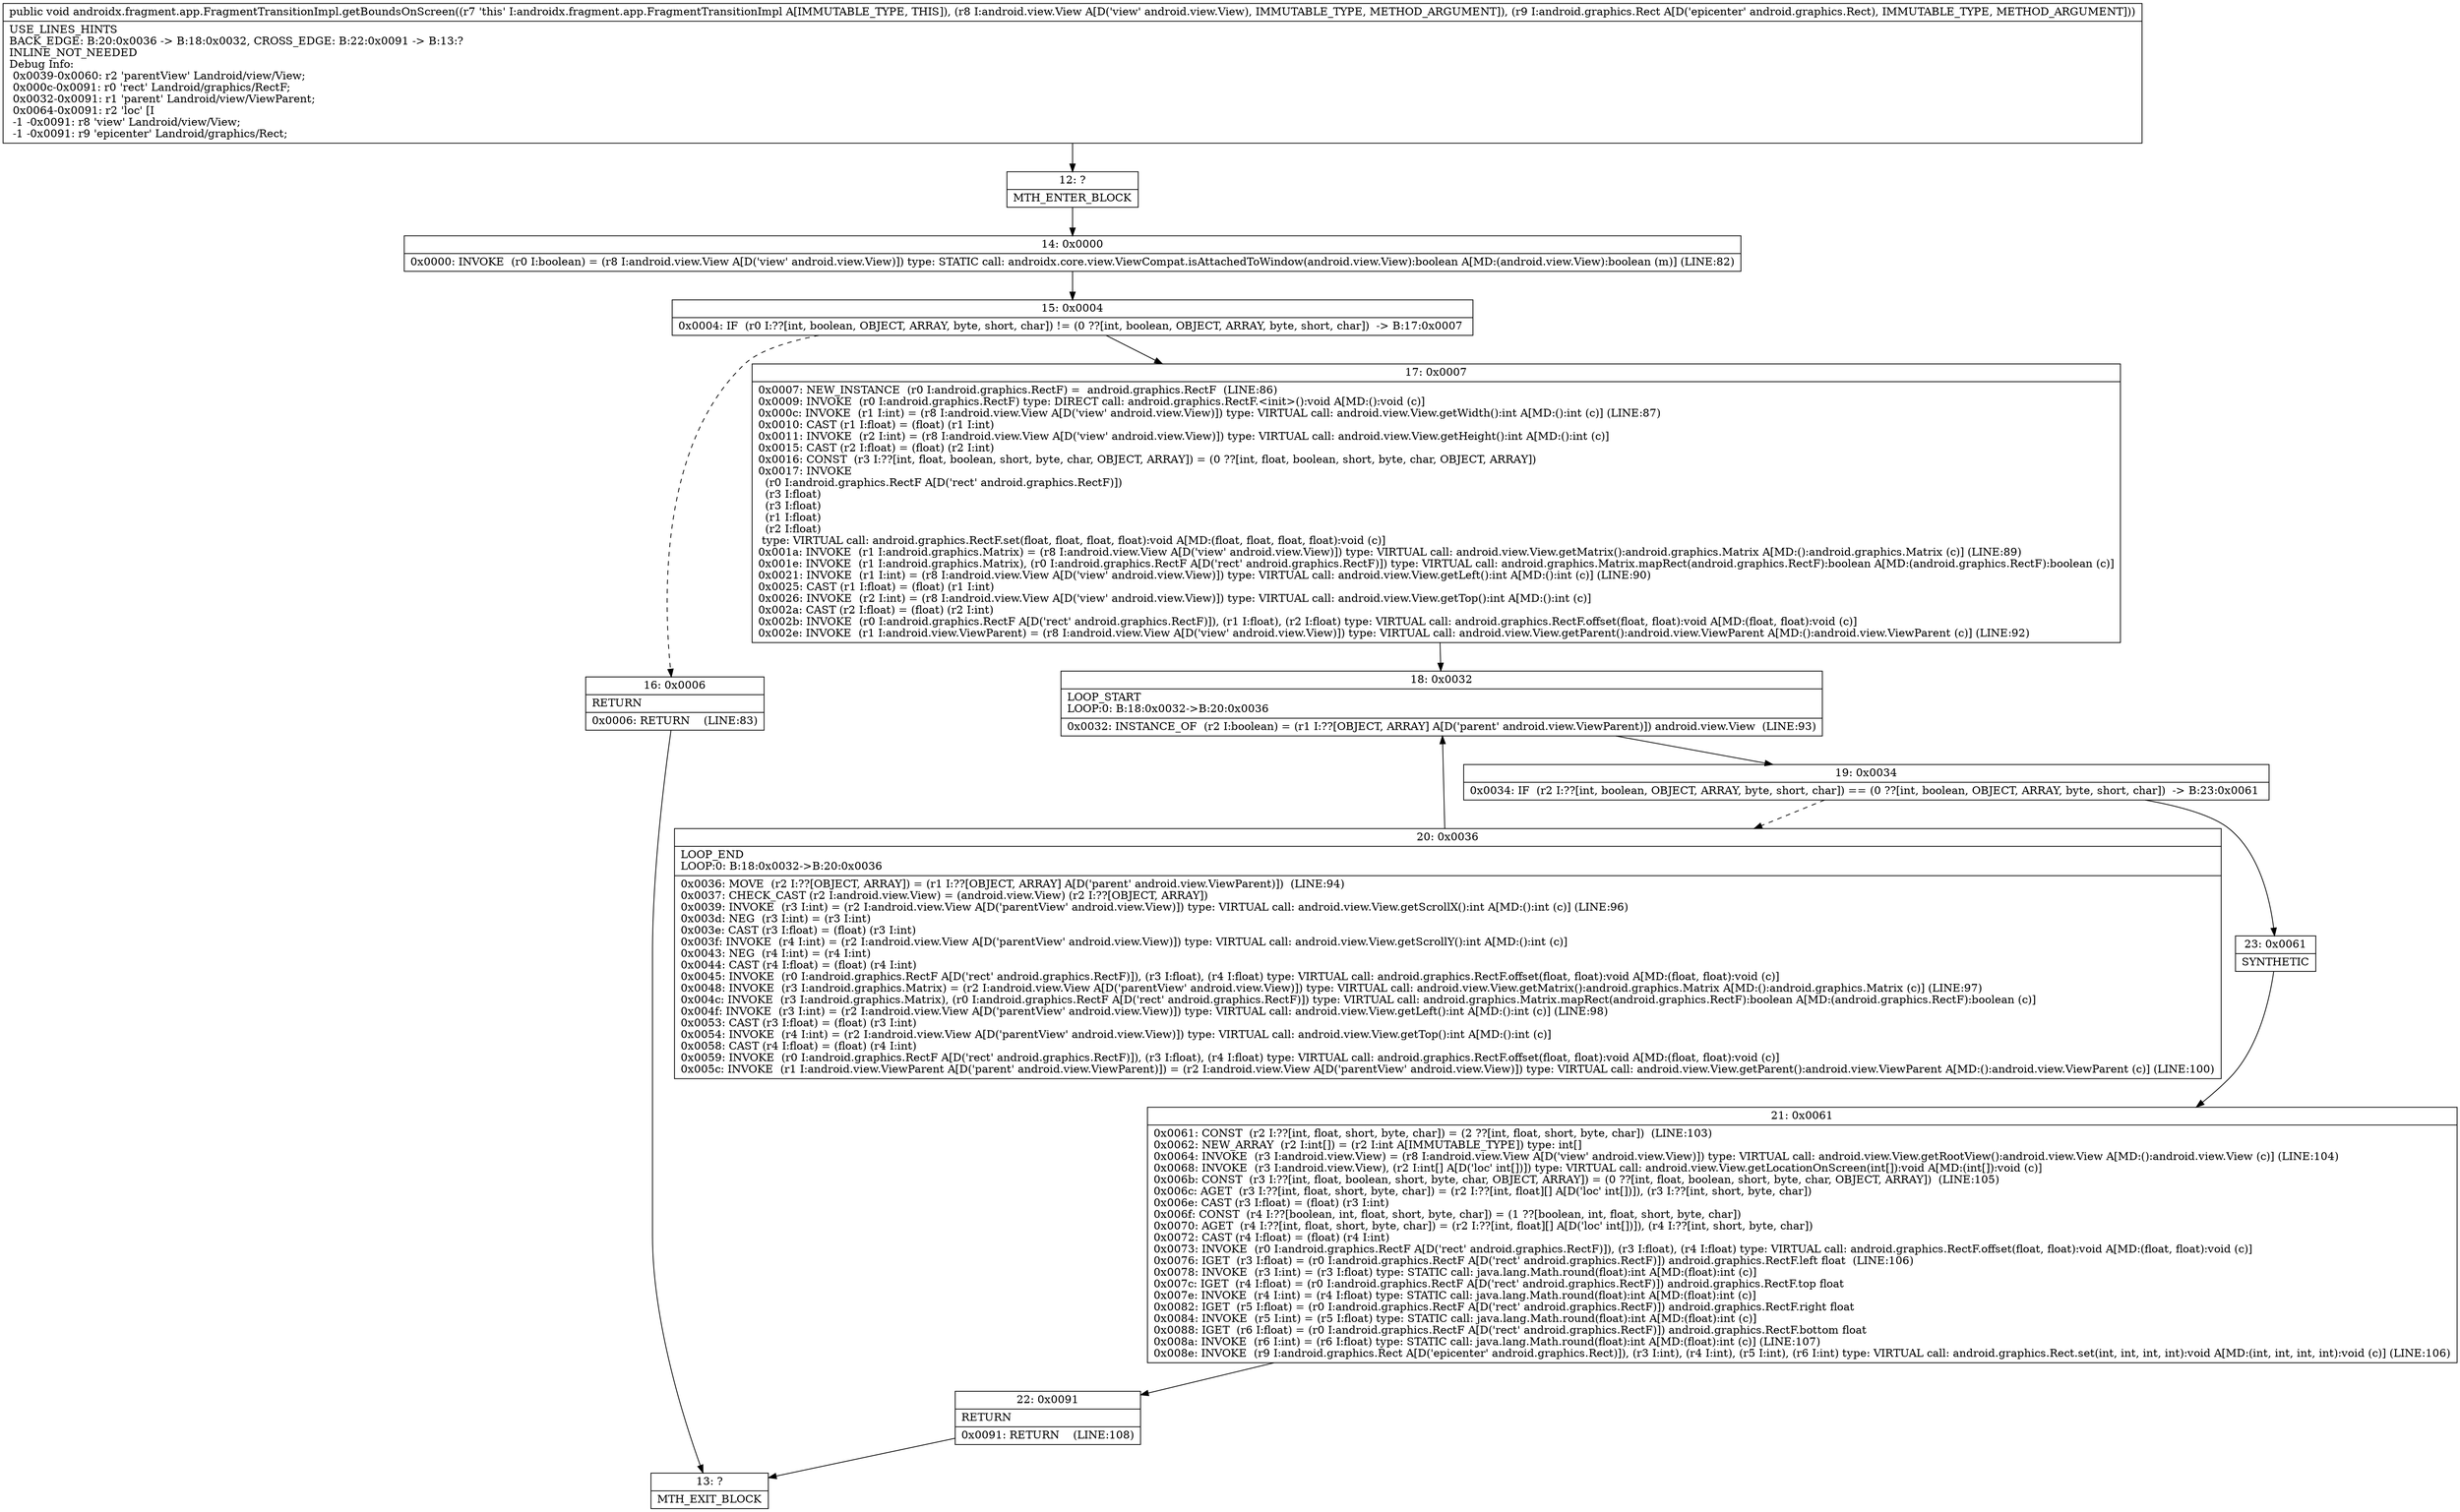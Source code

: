 digraph "CFG forandroidx.fragment.app.FragmentTransitionImpl.getBoundsOnScreen(Landroid\/view\/View;Landroid\/graphics\/Rect;)V" {
Node_12 [shape=record,label="{12\:\ ?|MTH_ENTER_BLOCK\l}"];
Node_14 [shape=record,label="{14\:\ 0x0000|0x0000: INVOKE  (r0 I:boolean) = (r8 I:android.view.View A[D('view' android.view.View)]) type: STATIC call: androidx.core.view.ViewCompat.isAttachedToWindow(android.view.View):boolean A[MD:(android.view.View):boolean (m)] (LINE:82)\l}"];
Node_15 [shape=record,label="{15\:\ 0x0004|0x0004: IF  (r0 I:??[int, boolean, OBJECT, ARRAY, byte, short, char]) != (0 ??[int, boolean, OBJECT, ARRAY, byte, short, char])  \-\> B:17:0x0007 \l}"];
Node_16 [shape=record,label="{16\:\ 0x0006|RETURN\l|0x0006: RETURN    (LINE:83)\l}"];
Node_13 [shape=record,label="{13\:\ ?|MTH_EXIT_BLOCK\l}"];
Node_17 [shape=record,label="{17\:\ 0x0007|0x0007: NEW_INSTANCE  (r0 I:android.graphics.RectF) =  android.graphics.RectF  (LINE:86)\l0x0009: INVOKE  (r0 I:android.graphics.RectF) type: DIRECT call: android.graphics.RectF.\<init\>():void A[MD:():void (c)]\l0x000c: INVOKE  (r1 I:int) = (r8 I:android.view.View A[D('view' android.view.View)]) type: VIRTUAL call: android.view.View.getWidth():int A[MD:():int (c)] (LINE:87)\l0x0010: CAST (r1 I:float) = (float) (r1 I:int) \l0x0011: INVOKE  (r2 I:int) = (r8 I:android.view.View A[D('view' android.view.View)]) type: VIRTUAL call: android.view.View.getHeight():int A[MD:():int (c)]\l0x0015: CAST (r2 I:float) = (float) (r2 I:int) \l0x0016: CONST  (r3 I:??[int, float, boolean, short, byte, char, OBJECT, ARRAY]) = (0 ??[int, float, boolean, short, byte, char, OBJECT, ARRAY]) \l0x0017: INVOKE  \l  (r0 I:android.graphics.RectF A[D('rect' android.graphics.RectF)])\l  (r3 I:float)\l  (r3 I:float)\l  (r1 I:float)\l  (r2 I:float)\l type: VIRTUAL call: android.graphics.RectF.set(float, float, float, float):void A[MD:(float, float, float, float):void (c)]\l0x001a: INVOKE  (r1 I:android.graphics.Matrix) = (r8 I:android.view.View A[D('view' android.view.View)]) type: VIRTUAL call: android.view.View.getMatrix():android.graphics.Matrix A[MD:():android.graphics.Matrix (c)] (LINE:89)\l0x001e: INVOKE  (r1 I:android.graphics.Matrix), (r0 I:android.graphics.RectF A[D('rect' android.graphics.RectF)]) type: VIRTUAL call: android.graphics.Matrix.mapRect(android.graphics.RectF):boolean A[MD:(android.graphics.RectF):boolean (c)]\l0x0021: INVOKE  (r1 I:int) = (r8 I:android.view.View A[D('view' android.view.View)]) type: VIRTUAL call: android.view.View.getLeft():int A[MD:():int (c)] (LINE:90)\l0x0025: CAST (r1 I:float) = (float) (r1 I:int) \l0x0026: INVOKE  (r2 I:int) = (r8 I:android.view.View A[D('view' android.view.View)]) type: VIRTUAL call: android.view.View.getTop():int A[MD:():int (c)]\l0x002a: CAST (r2 I:float) = (float) (r2 I:int) \l0x002b: INVOKE  (r0 I:android.graphics.RectF A[D('rect' android.graphics.RectF)]), (r1 I:float), (r2 I:float) type: VIRTUAL call: android.graphics.RectF.offset(float, float):void A[MD:(float, float):void (c)]\l0x002e: INVOKE  (r1 I:android.view.ViewParent) = (r8 I:android.view.View A[D('view' android.view.View)]) type: VIRTUAL call: android.view.View.getParent():android.view.ViewParent A[MD:():android.view.ViewParent (c)] (LINE:92)\l}"];
Node_18 [shape=record,label="{18\:\ 0x0032|LOOP_START\lLOOP:0: B:18:0x0032\-\>B:20:0x0036\l|0x0032: INSTANCE_OF  (r2 I:boolean) = (r1 I:??[OBJECT, ARRAY] A[D('parent' android.view.ViewParent)]) android.view.View  (LINE:93)\l}"];
Node_19 [shape=record,label="{19\:\ 0x0034|0x0034: IF  (r2 I:??[int, boolean, OBJECT, ARRAY, byte, short, char]) == (0 ??[int, boolean, OBJECT, ARRAY, byte, short, char])  \-\> B:23:0x0061 \l}"];
Node_20 [shape=record,label="{20\:\ 0x0036|LOOP_END\lLOOP:0: B:18:0x0032\-\>B:20:0x0036\l|0x0036: MOVE  (r2 I:??[OBJECT, ARRAY]) = (r1 I:??[OBJECT, ARRAY] A[D('parent' android.view.ViewParent)])  (LINE:94)\l0x0037: CHECK_CAST (r2 I:android.view.View) = (android.view.View) (r2 I:??[OBJECT, ARRAY]) \l0x0039: INVOKE  (r3 I:int) = (r2 I:android.view.View A[D('parentView' android.view.View)]) type: VIRTUAL call: android.view.View.getScrollX():int A[MD:():int (c)] (LINE:96)\l0x003d: NEG  (r3 I:int) = (r3 I:int) \l0x003e: CAST (r3 I:float) = (float) (r3 I:int) \l0x003f: INVOKE  (r4 I:int) = (r2 I:android.view.View A[D('parentView' android.view.View)]) type: VIRTUAL call: android.view.View.getScrollY():int A[MD:():int (c)]\l0x0043: NEG  (r4 I:int) = (r4 I:int) \l0x0044: CAST (r4 I:float) = (float) (r4 I:int) \l0x0045: INVOKE  (r0 I:android.graphics.RectF A[D('rect' android.graphics.RectF)]), (r3 I:float), (r4 I:float) type: VIRTUAL call: android.graphics.RectF.offset(float, float):void A[MD:(float, float):void (c)]\l0x0048: INVOKE  (r3 I:android.graphics.Matrix) = (r2 I:android.view.View A[D('parentView' android.view.View)]) type: VIRTUAL call: android.view.View.getMatrix():android.graphics.Matrix A[MD:():android.graphics.Matrix (c)] (LINE:97)\l0x004c: INVOKE  (r3 I:android.graphics.Matrix), (r0 I:android.graphics.RectF A[D('rect' android.graphics.RectF)]) type: VIRTUAL call: android.graphics.Matrix.mapRect(android.graphics.RectF):boolean A[MD:(android.graphics.RectF):boolean (c)]\l0x004f: INVOKE  (r3 I:int) = (r2 I:android.view.View A[D('parentView' android.view.View)]) type: VIRTUAL call: android.view.View.getLeft():int A[MD:():int (c)] (LINE:98)\l0x0053: CAST (r3 I:float) = (float) (r3 I:int) \l0x0054: INVOKE  (r4 I:int) = (r2 I:android.view.View A[D('parentView' android.view.View)]) type: VIRTUAL call: android.view.View.getTop():int A[MD:():int (c)]\l0x0058: CAST (r4 I:float) = (float) (r4 I:int) \l0x0059: INVOKE  (r0 I:android.graphics.RectF A[D('rect' android.graphics.RectF)]), (r3 I:float), (r4 I:float) type: VIRTUAL call: android.graphics.RectF.offset(float, float):void A[MD:(float, float):void (c)]\l0x005c: INVOKE  (r1 I:android.view.ViewParent A[D('parent' android.view.ViewParent)]) = (r2 I:android.view.View A[D('parentView' android.view.View)]) type: VIRTUAL call: android.view.View.getParent():android.view.ViewParent A[MD:():android.view.ViewParent (c)] (LINE:100)\l}"];
Node_23 [shape=record,label="{23\:\ 0x0061|SYNTHETIC\l}"];
Node_21 [shape=record,label="{21\:\ 0x0061|0x0061: CONST  (r2 I:??[int, float, short, byte, char]) = (2 ??[int, float, short, byte, char])  (LINE:103)\l0x0062: NEW_ARRAY  (r2 I:int[]) = (r2 I:int A[IMMUTABLE_TYPE]) type: int[] \l0x0064: INVOKE  (r3 I:android.view.View) = (r8 I:android.view.View A[D('view' android.view.View)]) type: VIRTUAL call: android.view.View.getRootView():android.view.View A[MD:():android.view.View (c)] (LINE:104)\l0x0068: INVOKE  (r3 I:android.view.View), (r2 I:int[] A[D('loc' int[])]) type: VIRTUAL call: android.view.View.getLocationOnScreen(int[]):void A[MD:(int[]):void (c)]\l0x006b: CONST  (r3 I:??[int, float, boolean, short, byte, char, OBJECT, ARRAY]) = (0 ??[int, float, boolean, short, byte, char, OBJECT, ARRAY])  (LINE:105)\l0x006c: AGET  (r3 I:??[int, float, short, byte, char]) = (r2 I:??[int, float][] A[D('loc' int[])]), (r3 I:??[int, short, byte, char]) \l0x006e: CAST (r3 I:float) = (float) (r3 I:int) \l0x006f: CONST  (r4 I:??[boolean, int, float, short, byte, char]) = (1 ??[boolean, int, float, short, byte, char]) \l0x0070: AGET  (r4 I:??[int, float, short, byte, char]) = (r2 I:??[int, float][] A[D('loc' int[])]), (r4 I:??[int, short, byte, char]) \l0x0072: CAST (r4 I:float) = (float) (r4 I:int) \l0x0073: INVOKE  (r0 I:android.graphics.RectF A[D('rect' android.graphics.RectF)]), (r3 I:float), (r4 I:float) type: VIRTUAL call: android.graphics.RectF.offset(float, float):void A[MD:(float, float):void (c)]\l0x0076: IGET  (r3 I:float) = (r0 I:android.graphics.RectF A[D('rect' android.graphics.RectF)]) android.graphics.RectF.left float  (LINE:106)\l0x0078: INVOKE  (r3 I:int) = (r3 I:float) type: STATIC call: java.lang.Math.round(float):int A[MD:(float):int (c)]\l0x007c: IGET  (r4 I:float) = (r0 I:android.graphics.RectF A[D('rect' android.graphics.RectF)]) android.graphics.RectF.top float \l0x007e: INVOKE  (r4 I:int) = (r4 I:float) type: STATIC call: java.lang.Math.round(float):int A[MD:(float):int (c)]\l0x0082: IGET  (r5 I:float) = (r0 I:android.graphics.RectF A[D('rect' android.graphics.RectF)]) android.graphics.RectF.right float \l0x0084: INVOKE  (r5 I:int) = (r5 I:float) type: STATIC call: java.lang.Math.round(float):int A[MD:(float):int (c)]\l0x0088: IGET  (r6 I:float) = (r0 I:android.graphics.RectF A[D('rect' android.graphics.RectF)]) android.graphics.RectF.bottom float \l0x008a: INVOKE  (r6 I:int) = (r6 I:float) type: STATIC call: java.lang.Math.round(float):int A[MD:(float):int (c)] (LINE:107)\l0x008e: INVOKE  (r9 I:android.graphics.Rect A[D('epicenter' android.graphics.Rect)]), (r3 I:int), (r4 I:int), (r5 I:int), (r6 I:int) type: VIRTUAL call: android.graphics.Rect.set(int, int, int, int):void A[MD:(int, int, int, int):void (c)] (LINE:106)\l}"];
Node_22 [shape=record,label="{22\:\ 0x0091|RETURN\l|0x0091: RETURN    (LINE:108)\l}"];
MethodNode[shape=record,label="{public void androidx.fragment.app.FragmentTransitionImpl.getBoundsOnScreen((r7 'this' I:androidx.fragment.app.FragmentTransitionImpl A[IMMUTABLE_TYPE, THIS]), (r8 I:android.view.View A[D('view' android.view.View), IMMUTABLE_TYPE, METHOD_ARGUMENT]), (r9 I:android.graphics.Rect A[D('epicenter' android.graphics.Rect), IMMUTABLE_TYPE, METHOD_ARGUMENT]))  | USE_LINES_HINTS\lBACK_EDGE: B:20:0x0036 \-\> B:18:0x0032, CROSS_EDGE: B:22:0x0091 \-\> B:13:?\lINLINE_NOT_NEEDED\lDebug Info:\l  0x0039\-0x0060: r2 'parentView' Landroid\/view\/View;\l  0x000c\-0x0091: r0 'rect' Landroid\/graphics\/RectF;\l  0x0032\-0x0091: r1 'parent' Landroid\/view\/ViewParent;\l  0x0064\-0x0091: r2 'loc' [I\l  \-1 \-0x0091: r8 'view' Landroid\/view\/View;\l  \-1 \-0x0091: r9 'epicenter' Landroid\/graphics\/Rect;\l}"];
MethodNode -> Node_12;Node_12 -> Node_14;
Node_14 -> Node_15;
Node_15 -> Node_16[style=dashed];
Node_15 -> Node_17;
Node_16 -> Node_13;
Node_17 -> Node_18;
Node_18 -> Node_19;
Node_19 -> Node_20[style=dashed];
Node_19 -> Node_23;
Node_20 -> Node_18;
Node_23 -> Node_21;
Node_21 -> Node_22;
Node_22 -> Node_13;
}

